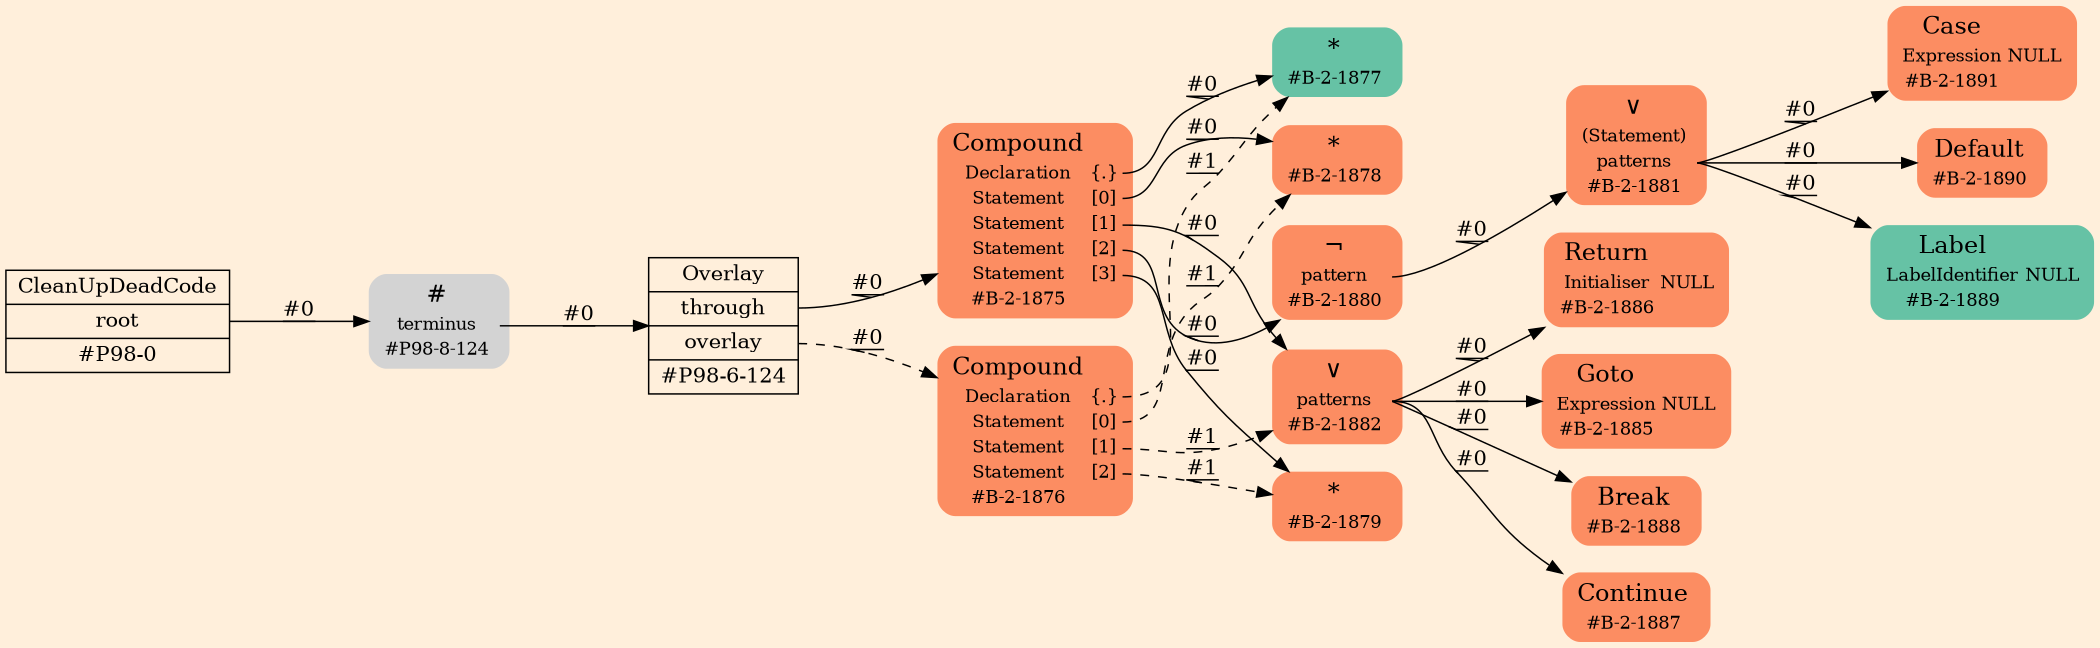 digraph Inferno {
graph [
rankdir = "LR"
ranksep = 1.0
size = "14,20"
bgcolor = antiquewhite1
];
node [
];
"CR#P98-0" [
shape = "record"
fillcolor = "transparent"
label = "<fixed> CleanUpDeadCode | <port0> root | <port1> #P98-0"
style = "filled"
fontsize = "14"
fillcolor = antiquewhite1
];
"#P98-8-124" [
shape = "plaintext"
label = <<TABLE BORDER="0" CELLBORDER="0" CELLSPACING="0">
 <TR>
  <TD><FONT POINT-SIZE="16.0">#</FONT></TD>
  <TD></TD>
 </TR>
 <TR>
  <TD>terminus</TD>
  <TD PORT="port0"></TD>
 </TR>
 <TR>
  <TD>#P98-8-124</TD>
  <TD PORT="port1"></TD>
 </TR>
</TABLE>>
style = "rounded,filled"
fontsize = "12"
];
"#P98-6-124" [
shape = "record"
label = "<fixed> Overlay | <port0> through | <port1> overlay | <port2> #P98-6-124"
style = "filled"
fontsize = "14"
fillcolor = antiquewhite1
];
"#B-2-1875" [
shape = "plaintext"
fillcolor = "/set28/2"
label = <<TABLE BORDER="0" CELLBORDER="0" CELLSPACING="0">
 <TR>
  <TD><FONT POINT-SIZE="16.0">Compound</FONT></TD>
  <TD></TD>
 </TR>
 <TR>
  <TD>Declaration</TD>
  <TD PORT="port0">{.}</TD>
 </TR>
 <TR>
  <TD>Statement</TD>
  <TD PORT="port1">[0]</TD>
 </TR>
 <TR>
  <TD>Statement</TD>
  <TD PORT="port2">[1]</TD>
 </TR>
 <TR>
  <TD>Statement</TD>
  <TD PORT="port3">[2]</TD>
 </TR>
 <TR>
  <TD>Statement</TD>
  <TD PORT="port4">[3]</TD>
 </TR>
 <TR>
  <TD>#B-2-1875</TD>
  <TD PORT="port5"></TD>
 </TR>
</TABLE>>
style = "rounded,filled"
fontsize = "12"
];
"#B-2-1877" [
shape = "plaintext"
fillcolor = "/set28/1"
label = <<TABLE BORDER="0" CELLBORDER="0" CELLSPACING="0">
 <TR>
  <TD><FONT POINT-SIZE="16.0">*</FONT></TD>
  <TD></TD>
 </TR>
 <TR>
  <TD>#B-2-1877</TD>
  <TD PORT="port0"></TD>
 </TR>
</TABLE>>
style = "rounded,filled"
fontsize = "12"
];
"#B-2-1878" [
shape = "plaintext"
fillcolor = "/set28/2"
label = <<TABLE BORDER="0" CELLBORDER="0" CELLSPACING="0">
 <TR>
  <TD><FONT POINT-SIZE="16.0">*</FONT></TD>
  <TD></TD>
 </TR>
 <TR>
  <TD>#B-2-1878</TD>
  <TD PORT="port0"></TD>
 </TR>
</TABLE>>
style = "rounded,filled"
fontsize = "12"
];
"#B-2-1882" [
shape = "plaintext"
fillcolor = "/set28/2"
label = <<TABLE BORDER="0" CELLBORDER="0" CELLSPACING="0">
 <TR>
  <TD><FONT POINT-SIZE="16.0">∨</FONT></TD>
  <TD></TD>
 </TR>
 <TR>
  <TD>patterns</TD>
  <TD PORT="port0"></TD>
 </TR>
 <TR>
  <TD>#B-2-1882</TD>
  <TD PORT="port1"></TD>
 </TR>
</TABLE>>
style = "rounded,filled"
fontsize = "12"
];
"#B-2-1888" [
shape = "plaintext"
fillcolor = "/set28/2"
label = <<TABLE BORDER="0" CELLBORDER="0" CELLSPACING="0">
 <TR>
  <TD><FONT POINT-SIZE="16.0">Break</FONT></TD>
  <TD></TD>
 </TR>
 <TR>
  <TD>#B-2-1888</TD>
  <TD PORT="port0"></TD>
 </TR>
</TABLE>>
style = "rounded,filled"
fontsize = "12"
];
"#B-2-1887" [
shape = "plaintext"
fillcolor = "/set28/2"
label = <<TABLE BORDER="0" CELLBORDER="0" CELLSPACING="0">
 <TR>
  <TD><FONT POINT-SIZE="16.0">Continue</FONT></TD>
  <TD></TD>
 </TR>
 <TR>
  <TD>#B-2-1887</TD>
  <TD PORT="port0"></TD>
 </TR>
</TABLE>>
style = "rounded,filled"
fontsize = "12"
];
"#B-2-1886" [
shape = "plaintext"
fillcolor = "/set28/2"
label = <<TABLE BORDER="0" CELLBORDER="0" CELLSPACING="0">
 <TR>
  <TD><FONT POINT-SIZE="16.0">Return</FONT></TD>
  <TD></TD>
 </TR>
 <TR>
  <TD>Initialiser</TD>
  <TD PORT="port0">NULL</TD>
 </TR>
 <TR>
  <TD>#B-2-1886</TD>
  <TD PORT="port1"></TD>
 </TR>
</TABLE>>
style = "rounded,filled"
fontsize = "12"
];
"#B-2-1885" [
shape = "plaintext"
fillcolor = "/set28/2"
label = <<TABLE BORDER="0" CELLBORDER="0" CELLSPACING="0">
 <TR>
  <TD><FONT POINT-SIZE="16.0">Goto</FONT></TD>
  <TD></TD>
 </TR>
 <TR>
  <TD>Expression</TD>
  <TD PORT="port0">NULL</TD>
 </TR>
 <TR>
  <TD>#B-2-1885</TD>
  <TD PORT="port1"></TD>
 </TR>
</TABLE>>
style = "rounded,filled"
fontsize = "12"
];
"#B-2-1880" [
shape = "plaintext"
fillcolor = "/set28/2"
label = <<TABLE BORDER="0" CELLBORDER="0" CELLSPACING="0">
 <TR>
  <TD><FONT POINT-SIZE="16.0">¬</FONT></TD>
  <TD></TD>
 </TR>
 <TR>
  <TD>pattern</TD>
  <TD PORT="port0"></TD>
 </TR>
 <TR>
  <TD>#B-2-1880</TD>
  <TD PORT="port1"></TD>
 </TR>
</TABLE>>
style = "rounded,filled"
fontsize = "12"
];
"#B-2-1881" [
shape = "plaintext"
fillcolor = "/set28/2"
label = <<TABLE BORDER="0" CELLBORDER="0" CELLSPACING="0">
 <TR>
  <TD><FONT POINT-SIZE="16.0">∨</FONT></TD>
  <TD></TD>
 </TR>
 <TR>
  <TD>(Statement)</TD>
  <TD PORT="port0"></TD>
 </TR>
 <TR>
  <TD>patterns</TD>
  <TD PORT="port1"></TD>
 </TR>
 <TR>
  <TD>#B-2-1881</TD>
  <TD PORT="port2"></TD>
 </TR>
</TABLE>>
style = "rounded,filled"
fontsize = "12"
];
"#B-2-1891" [
shape = "plaintext"
fillcolor = "/set28/2"
label = <<TABLE BORDER="0" CELLBORDER="0" CELLSPACING="0">
 <TR>
  <TD><FONT POINT-SIZE="16.0">Case</FONT></TD>
  <TD></TD>
 </TR>
 <TR>
  <TD>Expression</TD>
  <TD PORT="port0">NULL</TD>
 </TR>
 <TR>
  <TD>#B-2-1891</TD>
  <TD PORT="port1"></TD>
 </TR>
</TABLE>>
style = "rounded,filled"
fontsize = "12"
];
"#B-2-1890" [
shape = "plaintext"
fillcolor = "/set28/2"
label = <<TABLE BORDER="0" CELLBORDER="0" CELLSPACING="0">
 <TR>
  <TD><FONT POINT-SIZE="16.0">Default</FONT></TD>
  <TD></TD>
 </TR>
 <TR>
  <TD>#B-2-1890</TD>
  <TD PORT="port0"></TD>
 </TR>
</TABLE>>
style = "rounded,filled"
fontsize = "12"
];
"#B-2-1889" [
shape = "plaintext"
fillcolor = "/set28/1"
label = <<TABLE BORDER="0" CELLBORDER="0" CELLSPACING="0">
 <TR>
  <TD><FONT POINT-SIZE="16.0">Label</FONT></TD>
  <TD></TD>
 </TR>
 <TR>
  <TD>LabelIdentifier</TD>
  <TD PORT="port0">NULL</TD>
 </TR>
 <TR>
  <TD>#B-2-1889</TD>
  <TD PORT="port1"></TD>
 </TR>
</TABLE>>
style = "rounded,filled"
fontsize = "12"
];
"#B-2-1879" [
shape = "plaintext"
fillcolor = "/set28/2"
label = <<TABLE BORDER="0" CELLBORDER="0" CELLSPACING="0">
 <TR>
  <TD><FONT POINT-SIZE="16.0">*</FONT></TD>
  <TD></TD>
 </TR>
 <TR>
  <TD>#B-2-1879</TD>
  <TD PORT="port0"></TD>
 </TR>
</TABLE>>
style = "rounded,filled"
fontsize = "12"
];
"#B-2-1876" [
shape = "plaintext"
fillcolor = "/set28/2"
label = <<TABLE BORDER="0" CELLBORDER="0" CELLSPACING="0">
 <TR>
  <TD><FONT POINT-SIZE="16.0">Compound</FONT></TD>
  <TD></TD>
 </TR>
 <TR>
  <TD>Declaration</TD>
  <TD PORT="port0">{.}</TD>
 </TR>
 <TR>
  <TD>Statement</TD>
  <TD PORT="port1">[0]</TD>
 </TR>
 <TR>
  <TD>Statement</TD>
  <TD PORT="port2">[1]</TD>
 </TR>
 <TR>
  <TD>Statement</TD>
  <TD PORT="port3">[2]</TD>
 </TR>
 <TR>
  <TD>#B-2-1876</TD>
  <TD PORT="port4"></TD>
 </TR>
</TABLE>>
style = "rounded,filled"
fontsize = "12"
];
"CR#P98-0":port0 -> "#P98-8-124" [style="solid"
label = "#0"
decorate = true
];
"#P98-8-124":port0 -> "#P98-6-124" [style="solid"
label = "#0"
decorate = true
];
"#P98-6-124":port0 -> "#B-2-1875" [style="solid"
label = "#0"
decorate = true
];
"#P98-6-124":port1 -> "#B-2-1876" [style="dashed"
label = "#0"
decorate = true
];
"#B-2-1875":port0 -> "#B-2-1877" [style="solid"
label = "#0"
decorate = true
];
"#B-2-1875":port1 -> "#B-2-1878" [style="solid"
label = "#0"
decorate = true
];
"#B-2-1875":port2 -> "#B-2-1882" [style="solid"
label = "#0"
decorate = true
];
"#B-2-1875":port3 -> "#B-2-1880" [style="solid"
label = "#0"
decorate = true
];
"#B-2-1875":port4 -> "#B-2-1879" [style="solid"
label = "#0"
decorate = true
];
"#B-2-1882":port0 -> "#B-2-1888" [style="solid"
label = "#0"
decorate = true
];
"#B-2-1882":port0 -> "#B-2-1887" [style="solid"
label = "#0"
decorate = true
];
"#B-2-1882":port0 -> "#B-2-1886" [style="solid"
label = "#0"
decorate = true
];
"#B-2-1882":port0 -> "#B-2-1885" [style="solid"
label = "#0"
decorate = true
];
"#B-2-1880":port0 -> "#B-2-1881" [style="solid"
label = "#0"
decorate = true
];
"#B-2-1881":port1 -> "#B-2-1891" [style="solid"
label = "#0"
decorate = true
];
"#B-2-1881":port1 -> "#B-2-1890" [style="solid"
label = "#0"
decorate = true
];
"#B-2-1881":port1 -> "#B-2-1889" [style="solid"
label = "#0"
decorate = true
];
"#B-2-1876":port0 -> "#B-2-1877" [style="dashed"
label = "#1"
decorate = true
];
"#B-2-1876":port1 -> "#B-2-1878" [style="dashed"
label = "#1"
decorate = true
];
"#B-2-1876":port2 -> "#B-2-1882" [style="dashed"
label = "#1"
decorate = true
];
"#B-2-1876":port3 -> "#B-2-1879" [style="dashed"
label = "#1"
decorate = true
];
}

